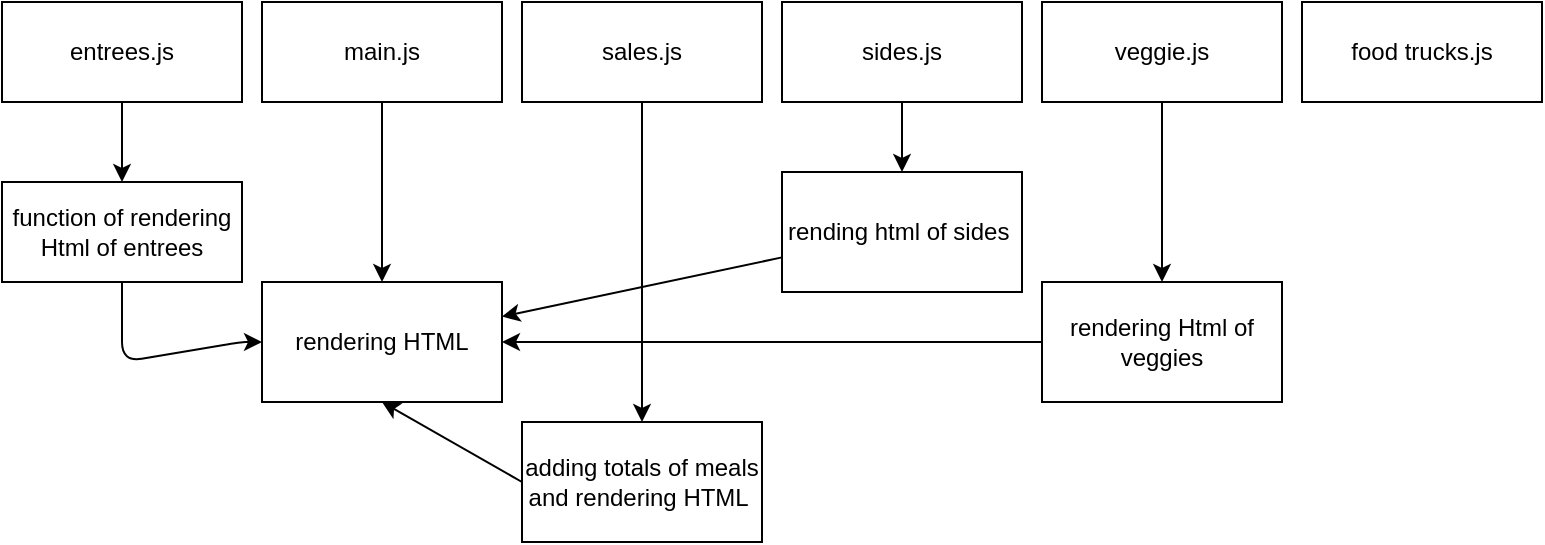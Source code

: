 <mxfile>
    <diagram id="wwMX90O41slzdpawM2A7" name="Page-1">
        <mxGraphModel dx="1136" dy="607" grid="1" gridSize="10" guides="1" tooltips="1" connect="1" arrows="1" fold="1" page="1" pageScale="1" pageWidth="850" pageHeight="1100" math="0" shadow="0">
            <root>
                <mxCell id="0"/>
                <mxCell id="1" parent="0"/>
                <mxCell id="8" style="edgeStyle=none;html=1;exitX=0.5;exitY=1;exitDx=0;exitDy=0;" edge="1" parent="1" source="2" target="9">
                    <mxGeometry relative="1" as="geometry">
                        <mxPoint x="60" y="110" as="targetPoint"/>
                    </mxGeometry>
                </mxCell>
                <mxCell id="2" value="entrees.js" style="rounded=0;whiteSpace=wrap;html=1;" vertex="1" parent="1">
                    <mxGeometry y="20" width="120" height="50" as="geometry"/>
                </mxCell>
                <mxCell id="10" style="edgeStyle=none;html=1;exitX=0.5;exitY=1;exitDx=0;exitDy=0;" edge="1" parent="1" source="3" target="11">
                    <mxGeometry relative="1" as="geometry">
                        <mxPoint x="190" y="130" as="targetPoint"/>
                    </mxGeometry>
                </mxCell>
                <mxCell id="3" value="main.js" style="rounded=0;whiteSpace=wrap;html=1;" vertex="1" parent="1">
                    <mxGeometry x="130" y="20" width="120" height="50" as="geometry"/>
                </mxCell>
                <mxCell id="19" style="edgeStyle=none;html=1;exitX=0.5;exitY=1;exitDx=0;exitDy=0;" edge="1" parent="1" source="4" target="20">
                    <mxGeometry relative="1" as="geometry">
                        <mxPoint x="320" y="230" as="targetPoint"/>
                    </mxGeometry>
                </mxCell>
                <mxCell id="4" value="sales.js" style="rounded=0;whiteSpace=wrap;html=1;" vertex="1" parent="1">
                    <mxGeometry x="260" y="20" width="120" height="50" as="geometry"/>
                </mxCell>
                <mxCell id="13" style="edgeStyle=none;html=1;" edge="1" parent="1" source="5" target="14">
                    <mxGeometry relative="1" as="geometry">
                        <mxPoint x="450" y="120" as="targetPoint"/>
                    </mxGeometry>
                </mxCell>
                <mxCell id="5" value="sides.js" style="rounded=0;whiteSpace=wrap;html=1;" vertex="1" parent="1">
                    <mxGeometry x="390" y="20" width="120" height="50" as="geometry"/>
                </mxCell>
                <mxCell id="15" style="edgeStyle=none;html=1;exitX=0.5;exitY=1;exitDx=0;exitDy=0;" edge="1" parent="1" source="6" target="16">
                    <mxGeometry relative="1" as="geometry">
                        <mxPoint x="580" y="140" as="targetPoint"/>
                    </mxGeometry>
                </mxCell>
                <mxCell id="6" value="veggie.js" style="rounded=0;whiteSpace=wrap;html=1;" vertex="1" parent="1">
                    <mxGeometry x="520" y="20" width="120" height="50" as="geometry"/>
                </mxCell>
                <mxCell id="7" value="food trucks.js" style="rounded=0;whiteSpace=wrap;html=1;" vertex="1" parent="1">
                    <mxGeometry x="650" y="20" width="120" height="50" as="geometry"/>
                </mxCell>
                <mxCell id="12" style="edgeStyle=none;html=1;exitX=0.5;exitY=1;exitDx=0;exitDy=0;entryX=0;entryY=0.5;entryDx=0;entryDy=0;" edge="1" parent="1" source="9" target="11">
                    <mxGeometry relative="1" as="geometry">
                        <Array as="points">
                            <mxPoint x="60" y="200"/>
                            <mxPoint x="120" y="190"/>
                        </Array>
                    </mxGeometry>
                </mxCell>
                <mxCell id="9" value="function of rendering Html of entrees" style="rounded=0;whiteSpace=wrap;html=1;" vertex="1" parent="1">
                    <mxGeometry y="110" width="120" height="50" as="geometry"/>
                </mxCell>
                <mxCell id="11" value="rendering HTML" style="rounded=0;whiteSpace=wrap;html=1;" vertex="1" parent="1">
                    <mxGeometry x="130" y="160" width="120" height="60" as="geometry"/>
                </mxCell>
                <mxCell id="18" style="edgeStyle=none;html=1;" edge="1" parent="1" source="14" target="11">
                    <mxGeometry relative="1" as="geometry"/>
                </mxCell>
                <mxCell id="14" value="rending html of sides&amp;nbsp;" style="rounded=0;whiteSpace=wrap;html=1;" vertex="1" parent="1">
                    <mxGeometry x="390" y="105" width="120" height="60" as="geometry"/>
                </mxCell>
                <mxCell id="17" style="edgeStyle=none;html=1;exitX=0;exitY=0.5;exitDx=0;exitDy=0;" edge="1" parent="1" source="16" target="11">
                    <mxGeometry relative="1" as="geometry"/>
                </mxCell>
                <mxCell id="16" value="rendering Html of veggies" style="rounded=0;whiteSpace=wrap;html=1;" vertex="1" parent="1">
                    <mxGeometry x="520" y="160" width="120" height="60" as="geometry"/>
                </mxCell>
                <mxCell id="21" style="edgeStyle=none;html=1;exitX=0;exitY=0.5;exitDx=0;exitDy=0;entryX=0.5;entryY=1;entryDx=0;entryDy=0;" edge="1" parent="1" source="20" target="11">
                    <mxGeometry relative="1" as="geometry"/>
                </mxCell>
                <mxCell id="20" value="adding totals of meals and rendering HTML&amp;nbsp;" style="rounded=0;whiteSpace=wrap;html=1;" vertex="1" parent="1">
                    <mxGeometry x="260" y="230" width="120" height="60" as="geometry"/>
                </mxCell>
            </root>
        </mxGraphModel>
    </diagram>
</mxfile>